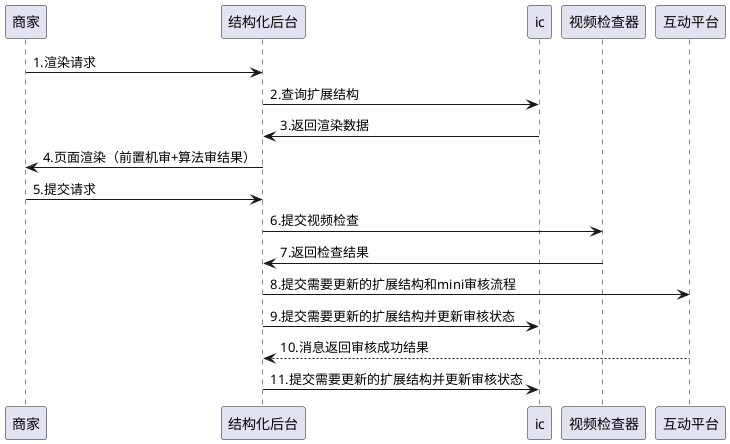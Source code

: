 @startuml
商家 -> 结构化后台: 1.渲染请求
结构化后台 -> ic: 2.查询扩展结构
ic -> 结构化后台: 3.返回渲染数据
结构化后台 -> 商家: 4.页面渲染（前置机审+算法审结果）

商家 -> 结构化后台: 5.提交请求
结构化后台 -> 视频检查器: 6.提交视频检查
视频检查器 -> 结构化后台: 7.返回检查结果
结构化后台 -> 互动平台: 8.提交需要更新的扩展结构和mini审核流程
结构化后台 -> ic: 9.提交需要更新的扩展结构并更新审核状态
互动平台 --> 结构化后台: 10.消息返回审核成功结果
结构化后台 -> ic: 11.提交需要更新的扩展结构并更新审核状态
@enduml